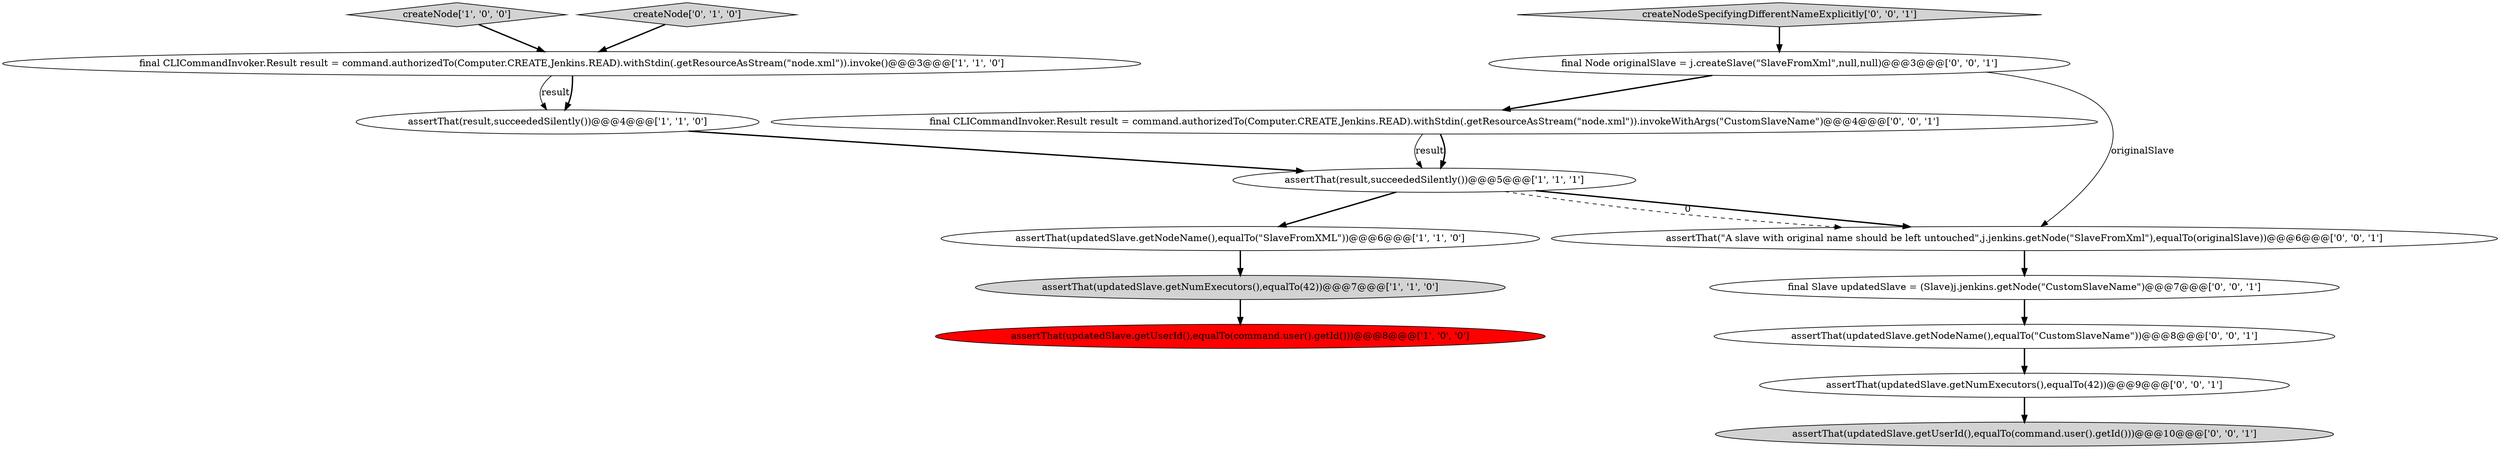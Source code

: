 digraph {
10 [style = filled, label = "assertThat(updatedSlave.getNumExecutors(),equalTo(42))@@@9@@@['0', '0', '1']", fillcolor = white, shape = ellipse image = "AAA0AAABBB3BBB"];
3 [style = filled, label = "createNode['1', '0', '0']", fillcolor = lightgray, shape = diamond image = "AAA0AAABBB1BBB"];
15 [style = filled, label = "assertThat(updatedSlave.getNodeName(),equalTo(\"CustomSlaveName\"))@@@8@@@['0', '0', '1']", fillcolor = white, shape = ellipse image = "AAA0AAABBB3BBB"];
2 [style = filled, label = "final CLICommandInvoker.Result result = command.authorizedTo(Computer.CREATE,Jenkins.READ).withStdin(.getResourceAsStream(\"node.xml\")).invoke()@@@3@@@['1', '1', '0']", fillcolor = white, shape = ellipse image = "AAA0AAABBB1BBB"];
13 [style = filled, label = "assertThat(updatedSlave.getUserId(),equalTo(command.user().getId()))@@@10@@@['0', '0', '1']", fillcolor = lightgray, shape = ellipse image = "AAA0AAABBB3BBB"];
14 [style = filled, label = "createNodeSpecifyingDifferentNameExplicitly['0', '0', '1']", fillcolor = lightgray, shape = diamond image = "AAA0AAABBB3BBB"];
8 [style = filled, label = "final CLICommandInvoker.Result result = command.authorizedTo(Computer.CREATE,Jenkins.READ).withStdin(.getResourceAsStream(\"node.xml\")).invokeWithArgs(\"CustomSlaveName\")@@@4@@@['0', '0', '1']", fillcolor = white, shape = ellipse image = "AAA0AAABBB3BBB"];
0 [style = filled, label = "assertThat(updatedSlave.getUserId(),equalTo(command.user().getId()))@@@8@@@['1', '0', '0']", fillcolor = red, shape = ellipse image = "AAA1AAABBB1BBB"];
6 [style = filled, label = "assertThat(updatedSlave.getNumExecutors(),equalTo(42))@@@7@@@['1', '1', '0']", fillcolor = lightgray, shape = ellipse image = "AAA0AAABBB1BBB"];
7 [style = filled, label = "createNode['0', '1', '0']", fillcolor = lightgray, shape = diamond image = "AAA0AAABBB2BBB"];
9 [style = filled, label = "assertThat(\"A slave with original name should be left untouched\",j.jenkins.getNode(\"SlaveFromXml\"),equalTo(originalSlave))@@@6@@@['0', '0', '1']", fillcolor = white, shape = ellipse image = "AAA0AAABBB3BBB"];
12 [style = filled, label = "final Slave updatedSlave = (Slave)j.jenkins.getNode(\"CustomSlaveName\")@@@7@@@['0', '0', '1']", fillcolor = white, shape = ellipse image = "AAA0AAABBB3BBB"];
1 [style = filled, label = "assertThat(updatedSlave.getNodeName(),equalTo(\"SlaveFromXML\"))@@@6@@@['1', '1', '0']", fillcolor = white, shape = ellipse image = "AAA0AAABBB1BBB"];
11 [style = filled, label = "final Node originalSlave = j.createSlave(\"SlaveFromXml\",null,null)@@@3@@@['0', '0', '1']", fillcolor = white, shape = ellipse image = "AAA0AAABBB3BBB"];
4 [style = filled, label = "assertThat(result,succeededSilently())@@@5@@@['1', '1', '1']", fillcolor = white, shape = ellipse image = "AAA0AAABBB1BBB"];
5 [style = filled, label = "assertThat(result,succeededSilently())@@@4@@@['1', '1', '0']", fillcolor = white, shape = ellipse image = "AAA0AAABBB1BBB"];
4->9 [style = bold, label=""];
11->8 [style = bold, label=""];
4->9 [style = dashed, label="0"];
8->4 [style = solid, label="result"];
4->1 [style = bold, label=""];
2->5 [style = solid, label="result"];
1->6 [style = bold, label=""];
6->0 [style = bold, label=""];
8->4 [style = bold, label=""];
9->12 [style = bold, label=""];
15->10 [style = bold, label=""];
3->2 [style = bold, label=""];
10->13 [style = bold, label=""];
14->11 [style = bold, label=""];
7->2 [style = bold, label=""];
11->9 [style = solid, label="originalSlave"];
5->4 [style = bold, label=""];
2->5 [style = bold, label=""];
12->15 [style = bold, label=""];
}
